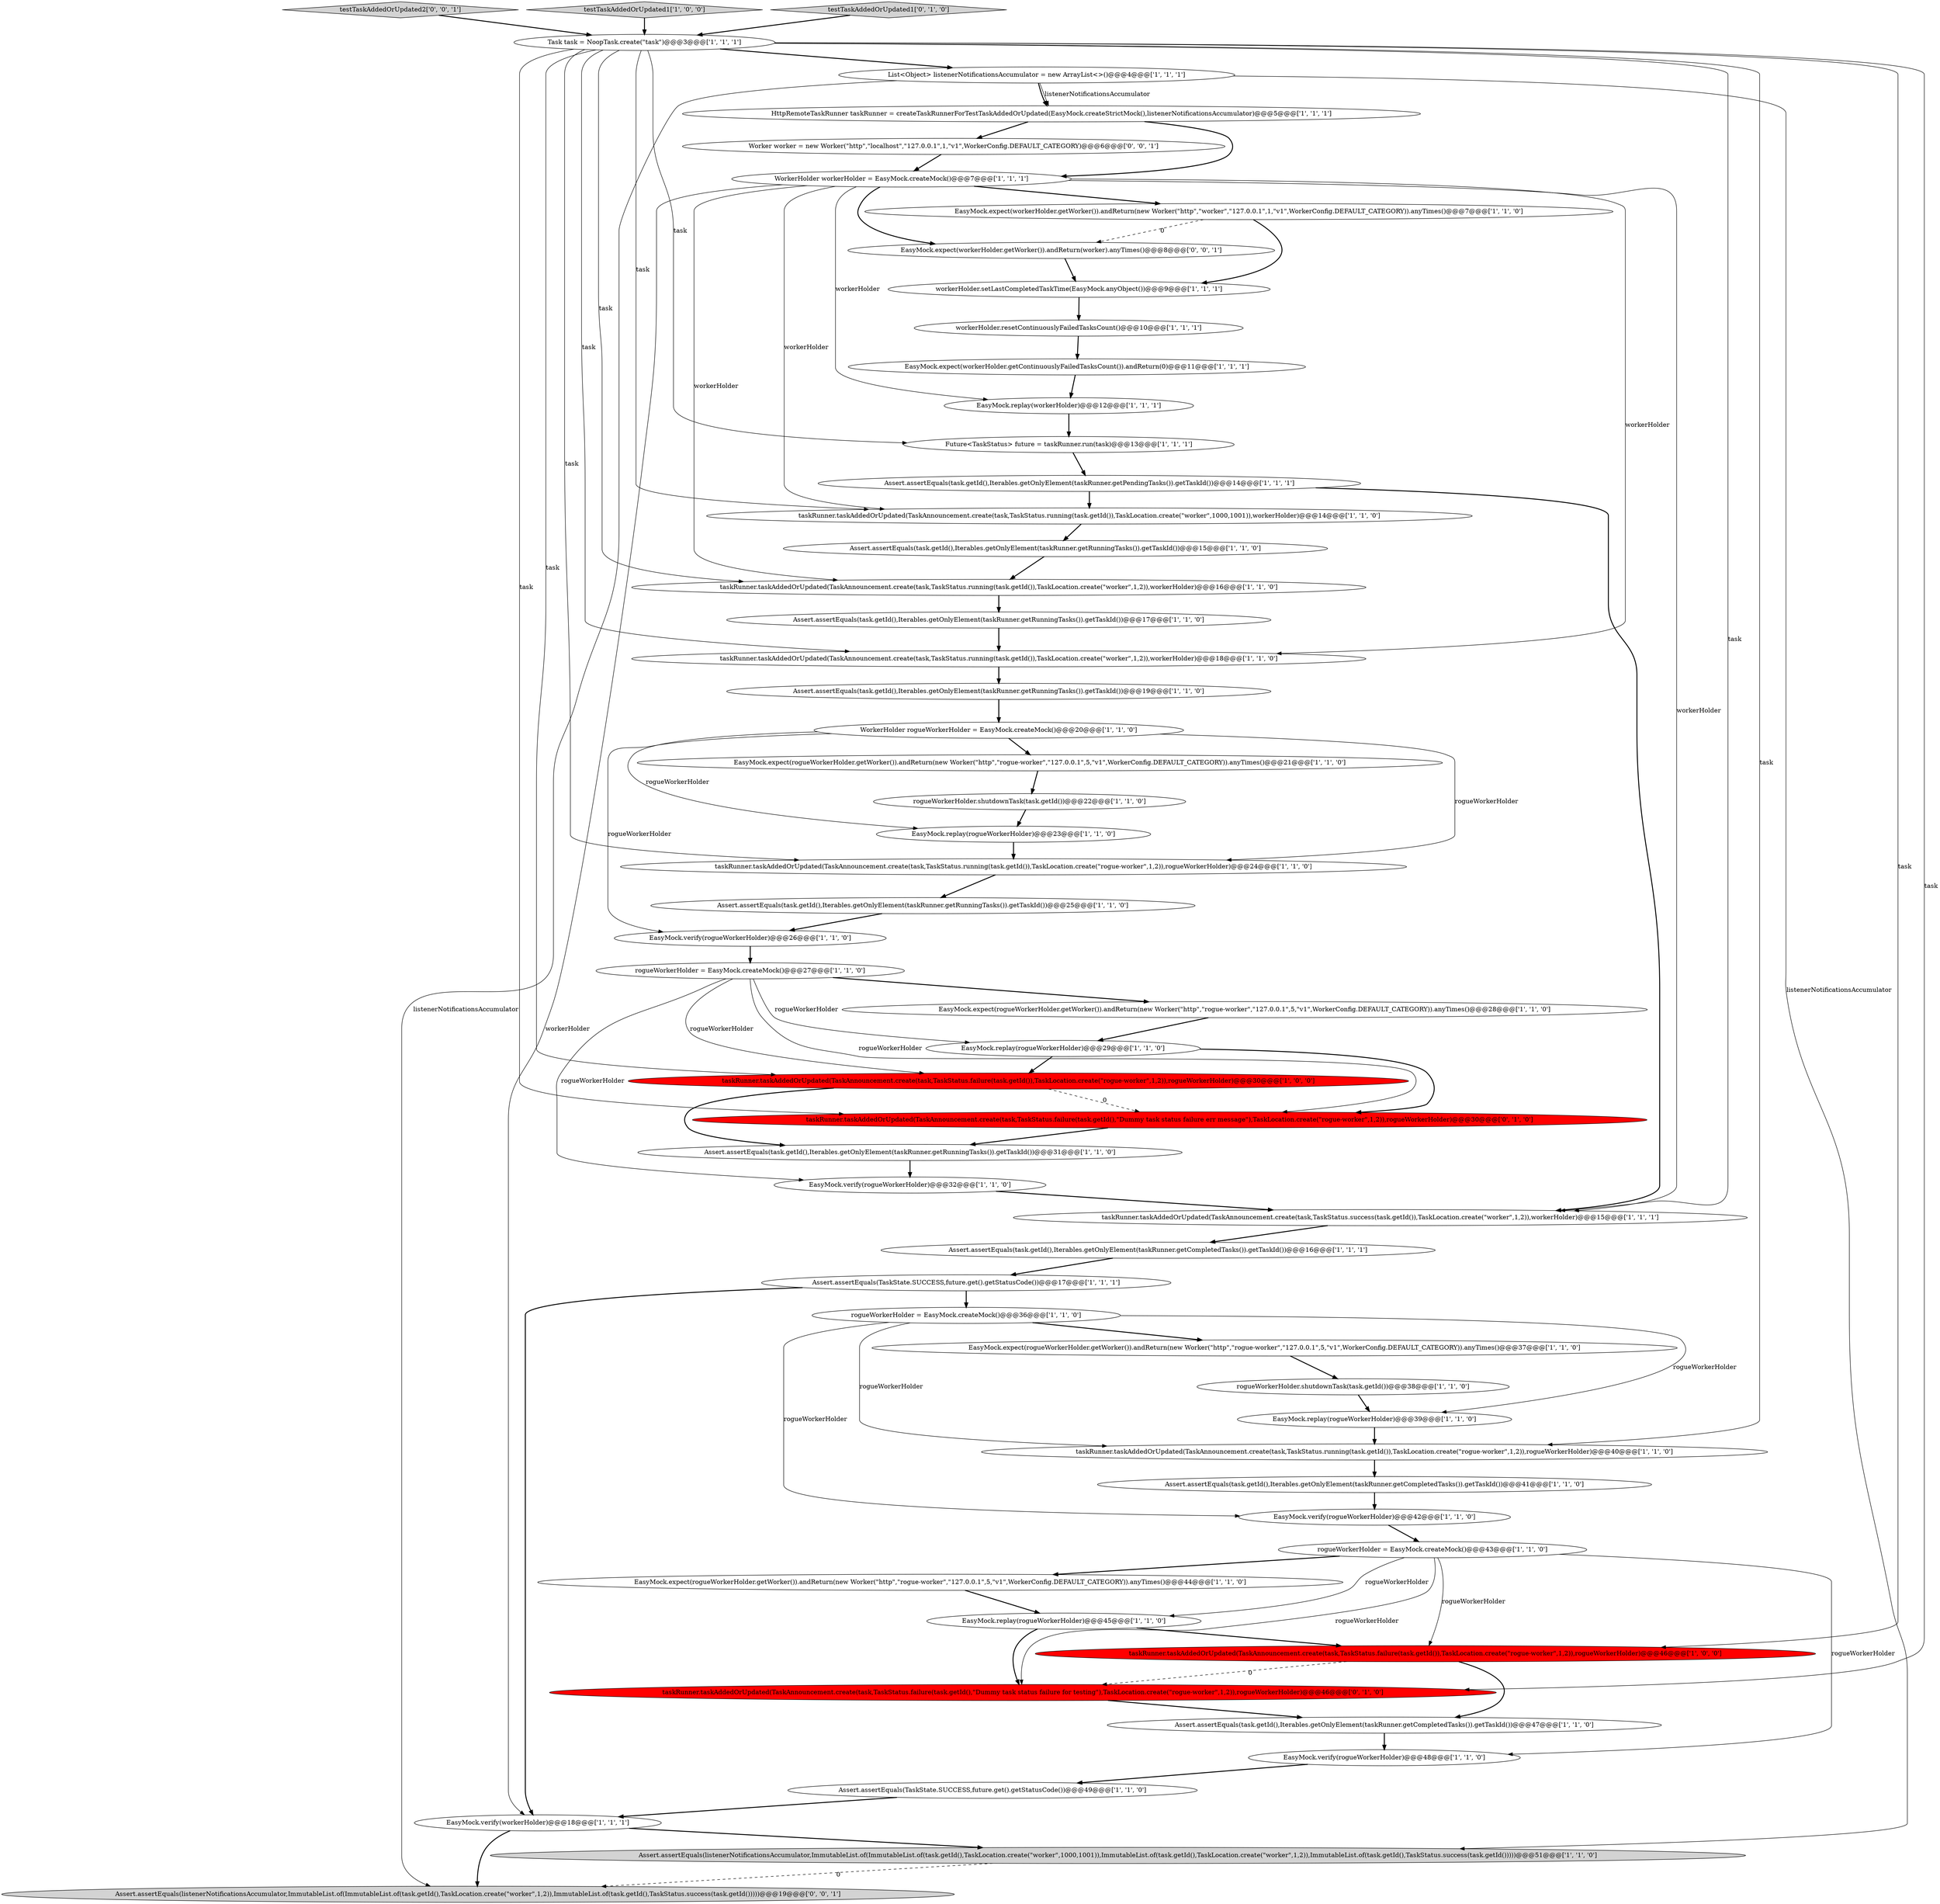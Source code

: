 digraph {
13 [style = filled, label = "Assert.assertEquals(task.getId(),Iterables.getOnlyElement(taskRunner.getCompletedTasks()).getTaskId())@@@41@@@['1', '1', '0']", fillcolor = white, shape = ellipse image = "AAA0AAABBB1BBB"];
5 [style = filled, label = "Assert.assertEquals(task.getId(),Iterables.getOnlyElement(taskRunner.getRunningTasks()).getTaskId())@@@19@@@['1', '1', '0']", fillcolor = white, shape = ellipse image = "AAA0AAABBB1BBB"];
12 [style = filled, label = "Assert.assertEquals(task.getId(),Iterables.getOnlyElement(taskRunner.getCompletedTasks()).getTaskId())@@@16@@@['1', '1', '1']", fillcolor = white, shape = ellipse image = "AAA0AAABBB1BBB"];
17 [style = filled, label = "WorkerHolder rogueWorkerHolder = EasyMock.createMock()@@@20@@@['1', '1', '0']", fillcolor = white, shape = ellipse image = "AAA0AAABBB1BBB"];
41 [style = filled, label = "EasyMock.replay(rogueWorkerHolder)@@@45@@@['1', '1', '0']", fillcolor = white, shape = ellipse image = "AAA0AAABBB1BBB"];
46 [style = filled, label = "EasyMock.replay(rogueWorkerHolder)@@@29@@@['1', '1', '0']", fillcolor = white, shape = ellipse image = "AAA0AAABBB1BBB"];
3 [style = filled, label = "taskRunner.taskAddedOrUpdated(TaskAnnouncement.create(task,TaskStatus.failure(task.getId()),TaskLocation.create(\"rogue-worker\",1,2)),rogueWorkerHolder)@@@46@@@['1', '0', '0']", fillcolor = red, shape = ellipse image = "AAA1AAABBB1BBB"];
42 [style = filled, label = "EasyMock.verify(workerHolder)@@@18@@@['1', '1', '1']", fillcolor = white, shape = ellipse image = "AAA0AAABBB1BBB"];
33 [style = filled, label = "Assert.assertEquals(task.getId(),Iterables.getOnlyElement(taskRunner.getPendingTasks()).getTaskId())@@@14@@@['1', '1', '1']", fillcolor = white, shape = ellipse image = "AAA0AAABBB1BBB"];
37 [style = filled, label = "EasyMock.expect(rogueWorkerHolder.getWorker()).andReturn(new Worker(\"http\",\"rogue-worker\",\"127.0.0.1\",5,\"v1\",WorkerConfig.DEFAULT_CATEGORY)).anyTimes()@@@44@@@['1', '1', '0']", fillcolor = white, shape = ellipse image = "AAA0AAABBB1BBB"];
48 [style = filled, label = "EasyMock.expect(rogueWorkerHolder.getWorker()).andReturn(new Worker(\"http\",\"rogue-worker\",\"127.0.0.1\",5,\"v1\",WorkerConfig.DEFAULT_CATEGORY)).anyTimes()@@@37@@@['1', '1', '0']", fillcolor = white, shape = ellipse image = "AAA0AAABBB1BBB"];
54 [style = filled, label = "testTaskAddedOrUpdated2['0', '0', '1']", fillcolor = lightgray, shape = diamond image = "AAA0AAABBB3BBB"];
35 [style = filled, label = "workerHolder.resetContinuouslyFailedTasksCount()@@@10@@@['1', '1', '1']", fillcolor = white, shape = ellipse image = "AAA0AAABBB1BBB"];
24 [style = filled, label = "Task task = NoopTask.create(\"task\")@@@3@@@['1', '1', '1']", fillcolor = white, shape = ellipse image = "AAA0AAABBB1BBB"];
27 [style = filled, label = "workerHolder.setLastCompletedTaskTime(EasyMock.anyObject())@@@9@@@['1', '1', '1']", fillcolor = white, shape = ellipse image = "AAA0AAABBB1BBB"];
55 [style = filled, label = "Assert.assertEquals(listenerNotificationsAccumulator,ImmutableList.of(ImmutableList.of(task.getId(),TaskLocation.create(\"worker\",1,2)),ImmutableList.of(task.getId(),TaskStatus.success(task.getId()))))@@@19@@@['0', '0', '1']", fillcolor = lightgray, shape = ellipse image = "AAA0AAABBB3BBB"];
44 [style = filled, label = "EasyMock.verify(rogueWorkerHolder)@@@26@@@['1', '1', '0']", fillcolor = white, shape = ellipse image = "AAA0AAABBB1BBB"];
7 [style = filled, label = "taskRunner.taskAddedOrUpdated(TaskAnnouncement.create(task,TaskStatus.running(task.getId()),TaskLocation.create(\"rogue-worker\",1,2)),rogueWorkerHolder)@@@24@@@['1', '1', '0']", fillcolor = white, shape = ellipse image = "AAA0AAABBB1BBB"];
39 [style = filled, label = "taskRunner.taskAddedOrUpdated(TaskAnnouncement.create(task,TaskStatus.running(task.getId()),TaskLocation.create(\"worker\",1,2)),workerHolder)@@@18@@@['1', '1', '0']", fillcolor = white, shape = ellipse image = "AAA0AAABBB1BBB"];
9 [style = filled, label = "testTaskAddedOrUpdated1['1', '0', '0']", fillcolor = lightgray, shape = diamond image = "AAA0AAABBB1BBB"];
53 [style = filled, label = "EasyMock.expect(workerHolder.getWorker()).andReturn(worker).anyTimes()@@@8@@@['0', '0', '1']", fillcolor = white, shape = ellipse image = "AAA0AAABBB3BBB"];
56 [style = filled, label = "Worker worker = new Worker(\"http\",\"localhost\",\"127.0.0.1\",1,\"v1\",WorkerConfig.DEFAULT_CATEGORY)@@@6@@@['0', '0', '1']", fillcolor = white, shape = ellipse image = "AAA0AAABBB3BBB"];
1 [style = filled, label = "Assert.assertEquals(task.getId(),Iterables.getOnlyElement(taskRunner.getRunningTasks()).getTaskId())@@@25@@@['1', '1', '0']", fillcolor = white, shape = ellipse image = "AAA0AAABBB1BBB"];
30 [style = filled, label = "Assert.assertEquals(TaskState.SUCCESS,future.get().getStatusCode())@@@17@@@['1', '1', '1']", fillcolor = white, shape = ellipse image = "AAA0AAABBB1BBB"];
11 [style = filled, label = "Assert.assertEquals(task.getId(),Iterables.getOnlyElement(taskRunner.getRunningTasks()).getTaskId())@@@15@@@['1', '1', '0']", fillcolor = white, shape = ellipse image = "AAA0AAABBB1BBB"];
16 [style = filled, label = "EasyMock.verify(rogueWorkerHolder)@@@42@@@['1', '1', '0']", fillcolor = white, shape = ellipse image = "AAA0AAABBB1BBB"];
45 [style = filled, label = "Assert.assertEquals(task.getId(),Iterables.getOnlyElement(taskRunner.getRunningTasks()).getTaskId())@@@17@@@['1', '1', '0']", fillcolor = white, shape = ellipse image = "AAA0AAABBB1BBB"];
52 [style = filled, label = "testTaskAddedOrUpdated1['0', '1', '0']", fillcolor = lightgray, shape = diamond image = "AAA0AAABBB2BBB"];
47 [style = filled, label = "EasyMock.verify(rogueWorkerHolder)@@@32@@@['1', '1', '0']", fillcolor = white, shape = ellipse image = "AAA0AAABBB1BBB"];
31 [style = filled, label = "taskRunner.taskAddedOrUpdated(TaskAnnouncement.create(task,TaskStatus.running(task.getId()),TaskLocation.create(\"worker\",1000,1001)),workerHolder)@@@14@@@['1', '1', '0']", fillcolor = white, shape = ellipse image = "AAA0AAABBB1BBB"];
38 [style = filled, label = "EasyMock.replay(rogueWorkerHolder)@@@23@@@['1', '1', '0']", fillcolor = white, shape = ellipse image = "AAA0AAABBB1BBB"];
10 [style = filled, label = "EasyMock.replay(workerHolder)@@@12@@@['1', '1', '1']", fillcolor = white, shape = ellipse image = "AAA0AAABBB1BBB"];
15 [style = filled, label = "rogueWorkerHolder = EasyMock.createMock()@@@27@@@['1', '1', '0']", fillcolor = white, shape = ellipse image = "AAA0AAABBB1BBB"];
51 [style = filled, label = "taskRunner.taskAddedOrUpdated(TaskAnnouncement.create(task,TaskStatus.failure(task.getId(),\"Dummy task status failure for testing\"),TaskLocation.create(\"rogue-worker\",1,2)),rogueWorkerHolder)@@@46@@@['0', '1', '0']", fillcolor = red, shape = ellipse image = "AAA1AAABBB2BBB"];
6 [style = filled, label = "HttpRemoteTaskRunner taskRunner = createTaskRunnerForTestTaskAddedOrUpdated(EasyMock.createStrictMock(),listenerNotificationsAccumulator)@@@5@@@['1', '1', '1']", fillcolor = white, shape = ellipse image = "AAA0AAABBB1BBB"];
26 [style = filled, label = "Assert.assertEquals(task.getId(),Iterables.getOnlyElement(taskRunner.getRunningTasks()).getTaskId())@@@31@@@['1', '1', '0']", fillcolor = white, shape = ellipse image = "AAA0AAABBB1BBB"];
36 [style = filled, label = "rogueWorkerHolder = EasyMock.createMock()@@@36@@@['1', '1', '0']", fillcolor = white, shape = ellipse image = "AAA0AAABBB1BBB"];
21 [style = filled, label = "rogueWorkerHolder.shutdownTask(task.getId())@@@22@@@['1', '1', '0']", fillcolor = white, shape = ellipse image = "AAA0AAABBB1BBB"];
20 [style = filled, label = "rogueWorkerHolder = EasyMock.createMock()@@@43@@@['1', '1', '0']", fillcolor = white, shape = ellipse image = "AAA0AAABBB1BBB"];
8 [style = filled, label = "Future<TaskStatus> future = taskRunner.run(task)@@@13@@@['1', '1', '1']", fillcolor = white, shape = ellipse image = "AAA0AAABBB1BBB"];
29 [style = filled, label = "EasyMock.verify(rogueWorkerHolder)@@@48@@@['1', '1', '0']", fillcolor = white, shape = ellipse image = "AAA0AAABBB1BBB"];
49 [style = filled, label = "EasyMock.expect(rogueWorkerHolder.getWorker()).andReturn(new Worker(\"http\",\"rogue-worker\",\"127.0.0.1\",5,\"v1\",WorkerConfig.DEFAULT_CATEGORY)).anyTimes()@@@21@@@['1', '1', '0']", fillcolor = white, shape = ellipse image = "AAA0AAABBB1BBB"];
50 [style = filled, label = "taskRunner.taskAddedOrUpdated(TaskAnnouncement.create(task,TaskStatus.failure(task.getId(),\"Dummy task status failure err message\"),TaskLocation.create(\"rogue-worker\",1,2)),rogueWorkerHolder)@@@30@@@['0', '1', '0']", fillcolor = red, shape = ellipse image = "AAA1AAABBB2BBB"];
28 [style = filled, label = "taskRunner.taskAddedOrUpdated(TaskAnnouncement.create(task,TaskStatus.running(task.getId()),TaskLocation.create(\"worker\",1,2)),workerHolder)@@@16@@@['1', '1', '0']", fillcolor = white, shape = ellipse image = "AAA0AAABBB1BBB"];
18 [style = filled, label = "taskRunner.taskAddedOrUpdated(TaskAnnouncement.create(task,TaskStatus.failure(task.getId()),TaskLocation.create(\"rogue-worker\",1,2)),rogueWorkerHolder)@@@30@@@['1', '0', '0']", fillcolor = red, shape = ellipse image = "AAA1AAABBB1BBB"];
22 [style = filled, label = "List<Object> listenerNotificationsAccumulator = new ArrayList<>()@@@4@@@['1', '1', '1']", fillcolor = white, shape = ellipse image = "AAA0AAABBB1BBB"];
0 [style = filled, label = "taskRunner.taskAddedOrUpdated(TaskAnnouncement.create(task,TaskStatus.success(task.getId()),TaskLocation.create(\"worker\",1,2)),workerHolder)@@@15@@@['1', '1', '1']", fillcolor = white, shape = ellipse image = "AAA0AAABBB1BBB"];
23 [style = filled, label = "Assert.assertEquals(task.getId(),Iterables.getOnlyElement(taskRunner.getCompletedTasks()).getTaskId())@@@47@@@['1', '1', '0']", fillcolor = white, shape = ellipse image = "AAA0AAABBB1BBB"];
4 [style = filled, label = "EasyMock.expect(workerHolder.getWorker()).andReturn(new Worker(\"http\",\"worker\",\"127.0.0.1\",1,\"v1\",WorkerConfig.DEFAULT_CATEGORY)).anyTimes()@@@7@@@['1', '1', '0']", fillcolor = white, shape = ellipse image = "AAA0AAABBB1BBB"];
14 [style = filled, label = "Assert.assertEquals(listenerNotificationsAccumulator,ImmutableList.of(ImmutableList.of(task.getId(),TaskLocation.create(\"worker\",1000,1001)),ImmutableList.of(task.getId(),TaskLocation.create(\"worker\",1,2)),ImmutableList.of(task.getId(),TaskStatus.success(task.getId()))))@@@51@@@['1', '1', '0']", fillcolor = lightgray, shape = ellipse image = "AAA0AAABBB1BBB"];
34 [style = filled, label = "EasyMock.expect(rogueWorkerHolder.getWorker()).andReturn(new Worker(\"http\",\"rogue-worker\",\"127.0.0.1\",5,\"v1\",WorkerConfig.DEFAULT_CATEGORY)).anyTimes()@@@28@@@['1', '1', '0']", fillcolor = white, shape = ellipse image = "AAA0AAABBB1BBB"];
2 [style = filled, label = "EasyMock.expect(workerHolder.getContinuouslyFailedTasksCount()).andReturn(0)@@@11@@@['1', '1', '1']", fillcolor = white, shape = ellipse image = "AAA0AAABBB1BBB"];
40 [style = filled, label = "rogueWorkerHolder.shutdownTask(task.getId())@@@38@@@['1', '1', '0']", fillcolor = white, shape = ellipse image = "AAA0AAABBB1BBB"];
25 [style = filled, label = "EasyMock.replay(rogueWorkerHolder)@@@39@@@['1', '1', '0']", fillcolor = white, shape = ellipse image = "AAA0AAABBB1BBB"];
43 [style = filled, label = "WorkerHolder workerHolder = EasyMock.createMock()@@@7@@@['1', '1', '1']", fillcolor = white, shape = ellipse image = "AAA0AAABBB1BBB"];
32 [style = filled, label = "Assert.assertEquals(TaskState.SUCCESS,future.get().getStatusCode())@@@49@@@['1', '1', '0']", fillcolor = white, shape = ellipse image = "AAA0AAABBB1BBB"];
19 [style = filled, label = "taskRunner.taskAddedOrUpdated(TaskAnnouncement.create(task,TaskStatus.running(task.getId()),TaskLocation.create(\"rogue-worker\",1,2)),rogueWorkerHolder)@@@40@@@['1', '1', '0']", fillcolor = white, shape = ellipse image = "AAA0AAABBB1BBB"];
24->28 [style = solid, label="task"];
6->43 [style = bold, label=""];
43->31 [style = solid, label="workerHolder"];
34->46 [style = bold, label=""];
44->15 [style = bold, label=""];
40->25 [style = bold, label=""];
43->39 [style = solid, label="workerHolder"];
30->36 [style = bold, label=""];
15->18 [style = solid, label="rogueWorkerHolder"];
15->47 [style = solid, label="rogueWorkerHolder"];
36->25 [style = solid, label="rogueWorkerHolder"];
21->38 [style = bold, label=""];
43->4 [style = bold, label=""];
3->51 [style = dashed, label="0"];
23->29 [style = bold, label=""];
52->24 [style = bold, label=""];
53->27 [style = bold, label=""];
33->0 [style = bold, label=""];
10->8 [style = bold, label=""];
38->7 [style = bold, label=""];
43->53 [style = bold, label=""];
43->28 [style = solid, label="workerHolder"];
25->19 [style = bold, label=""];
20->37 [style = bold, label=""];
36->16 [style = solid, label="rogueWorkerHolder"];
36->19 [style = solid, label="rogueWorkerHolder"];
46->50 [style = bold, label=""];
47->0 [style = bold, label=""];
17->44 [style = solid, label="rogueWorkerHolder"];
9->24 [style = bold, label=""];
28->45 [style = bold, label=""];
56->43 [style = bold, label=""];
15->46 [style = solid, label="rogueWorkerHolder"];
11->28 [style = bold, label=""];
4->53 [style = dashed, label="0"];
24->3 [style = solid, label="task"];
7->1 [style = bold, label=""];
1->44 [style = bold, label=""];
15->34 [style = bold, label=""];
51->23 [style = bold, label=""];
30->42 [style = bold, label=""];
24->0 [style = solid, label="task"];
26->47 [style = bold, label=""];
20->3 [style = solid, label="rogueWorkerHolder"];
5->17 [style = bold, label=""];
13->16 [style = bold, label=""];
31->11 [style = bold, label=""];
3->23 [style = bold, label=""];
19->13 [style = bold, label=""];
29->32 [style = bold, label=""];
20->51 [style = solid, label="rogueWorkerHolder"];
16->20 [style = bold, label=""];
32->42 [style = bold, label=""];
15->50 [style = solid, label="rogueWorkerHolder"];
22->6 [style = bold, label=""];
24->8 [style = solid, label="task"];
8->33 [style = bold, label=""];
24->18 [style = solid, label="task"];
39->5 [style = bold, label=""];
0->12 [style = bold, label=""];
37->41 [style = bold, label=""];
20->29 [style = solid, label="rogueWorkerHolder"];
18->26 [style = bold, label=""];
35->2 [style = bold, label=""];
24->19 [style = solid, label="task"];
24->39 [style = solid, label="task"];
2->10 [style = bold, label=""];
46->18 [style = bold, label=""];
42->55 [style = bold, label=""];
27->35 [style = bold, label=""];
42->14 [style = bold, label=""];
43->10 [style = solid, label="workerHolder"];
22->55 [style = solid, label="listenerNotificationsAccumulator"];
17->7 [style = solid, label="rogueWorkerHolder"];
43->42 [style = solid, label="workerHolder"];
54->24 [style = bold, label=""];
6->56 [style = bold, label=""];
22->6 [style = solid, label="listenerNotificationsAccumulator"];
24->50 [style = solid, label="task"];
17->49 [style = bold, label=""];
24->51 [style = solid, label="task"];
14->55 [style = dashed, label="0"];
45->39 [style = bold, label=""];
50->26 [style = bold, label=""];
20->41 [style = solid, label="rogueWorkerHolder"];
41->3 [style = bold, label=""];
22->14 [style = solid, label="listenerNotificationsAccumulator"];
12->30 [style = bold, label=""];
24->22 [style = bold, label=""];
49->21 [style = bold, label=""];
48->40 [style = bold, label=""];
17->38 [style = solid, label="rogueWorkerHolder"];
18->50 [style = dashed, label="0"];
24->31 [style = solid, label="task"];
41->51 [style = bold, label=""];
4->27 [style = bold, label=""];
36->48 [style = bold, label=""];
33->31 [style = bold, label=""];
24->7 [style = solid, label="task"];
43->0 [style = solid, label="workerHolder"];
}
